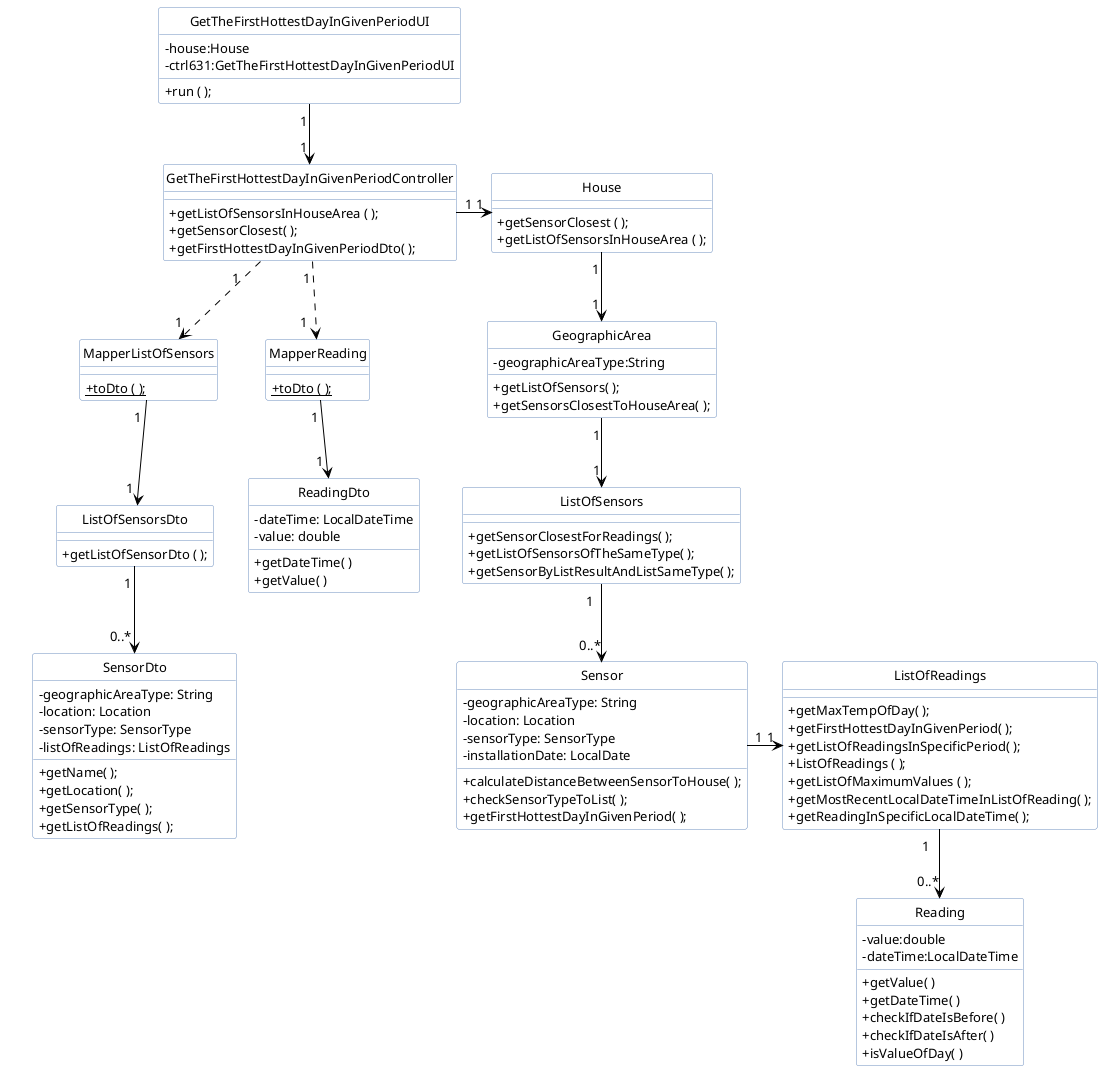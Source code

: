 @startuml

skinparam class {
    HeaderBackgroundColor #DAE8FC
	BackgroundColor White
	ArrowColor black
	BorderColor 6C8EBF
	FontSize 15
	headerFontColor 6C8EBF
	style Frame
	FontName Arial Rounded MT Bold

	}
hide circle

skinparam classAttributeIconSize 0

skinparam classAttributeFontSize 13

skinparam shadowing false

skinparam defaultFontName Segoe UI


class GetTheFirstHottestDayInGivenPeriodUI
class GetTheFirstHottestDayInGivenPeriodController
class House
class GeographicArea
class ListOfSensors
class Sensor
class ListOfReadings
class MapperListOfSensors
class MapperReading
class ListOfSensorsDto
class ReadingDto
class SensorDto
class Reading


GetTheFirstHottestDayInGivenPeriodUI "              1" --> "            1" GetTheFirstHottestDayInGivenPeriodController
GetTheFirstHottestDayInGivenPeriodController "1" -> "   1" House
GetTheFirstHottestDayInGivenPeriodController "                                                                   1" ..> "          1" MapperListOfSensors
GetTheFirstHottestDayInGivenPeriodController "           1" ..> "                    1" MapperReading
MapperReading "       1" --> "                      1" ReadingDto
MapperListOfSensors "              1" --> "            1" ListOfSensorsDto
ListOfSensorsDto "           1" --> "                    0..*" SensorDto
House "         1" --> "            1" GeographicArea
GeographicArea "            1" --> "      1" ListOfSensors
ListOfSensors "                                        1" --> "      0..*" Sensor
Sensor "1" -> "1" ListOfReadings
ListOfReadings " 1   " --> "  0..*" Reading


GetTheFirstHottestDayInGivenPeriodUI : - house:House
GetTheFirstHottestDayInGivenPeriodUI : - ctrl631:GetTheFirstHottestDayInGivenPeriodUI
GetTheFirstHottestDayInGivenPeriodUI : + run ( );

GetTheFirstHottestDayInGivenPeriodController : + getListOfSensorsInHouseArea ( );
GetTheFirstHottestDayInGivenPeriodController : + getSensorClosest( );
GetTheFirstHottestDayInGivenPeriodController : + getFirstHottestDayInGivenPeriodDto( );

MapperListOfSensors : + {static} toDto ( );

MapperReading : + {static} toDto ( );

ListOfSensorsDto : + getListOfSensorDto ( );

SensorDto : - geographicAreaType: String
SensorDto : - location: Location
SensorDto : - sensorType: SensorType
SensorDto : - listOfReadings: ListOfReadings
SensorDto : + getName( );
SensorDto : + getLocation( );
SensorDto : + getSensorType( );
SensorDto : + getListOfReadings( );

ReadingDto : - dateTime: LocalDateTime
ReadingDto : - value: double
ReadingDto : + getDateTime( )
ReadingDto : + getValue( )

House : + getSensorClosest ( );
House : + getListOfSensorsInHouseArea ( );

GeographicArea : - geographicAreaType:String
GeographicArea : + getListOfSensors( );
GeographicArea : + getSensorsClosestToHouseArea( );

ListOfSensors : + getSensorClosestForReadings( );
ListOfSensors : + getListOfSensorsOfTheSameType( );
ListOfSensors : + getSensorByListResultAndListSameType( );

Sensor : - geographicAreaType: String
Sensor : - location: Location
Sensor : - sensorType: SensorType
Sensor : - installationDate: LocalDate
Sensor : + calculateDistanceBetweenSensorToHouse( );
Sensor : + checkSensorTypeToList( );
Sensor : + getFirstHottestDayInGivenPeriod( );

ListOfReadings : + getMaxTempOfDay( );
ListOfReadings : + getFirstHottestDayInGivenPeriod( );
ListOfReadings : + getListOfReadingsInSpecificPeriod( );
ListOfReadings : + ListOfReadings ( );
ListOfReadings : + getListOfMaximumValues ( );
ListOfReadings : + getMostRecentLocalDateTimeInListOfReading( );
ListOfReadings : + getReadingInSpecificLocalDateTime( );

Reading : - value:double
Reading : - dateTime:LocalDateTime
Reading : + getValue( )
Reading : + getDateTime( )
Reading : + checkIfDateIsBefore( )
Reading : + checkIfDateIsAfter( )
Reading : + isValueOfDay( )


@enduml

